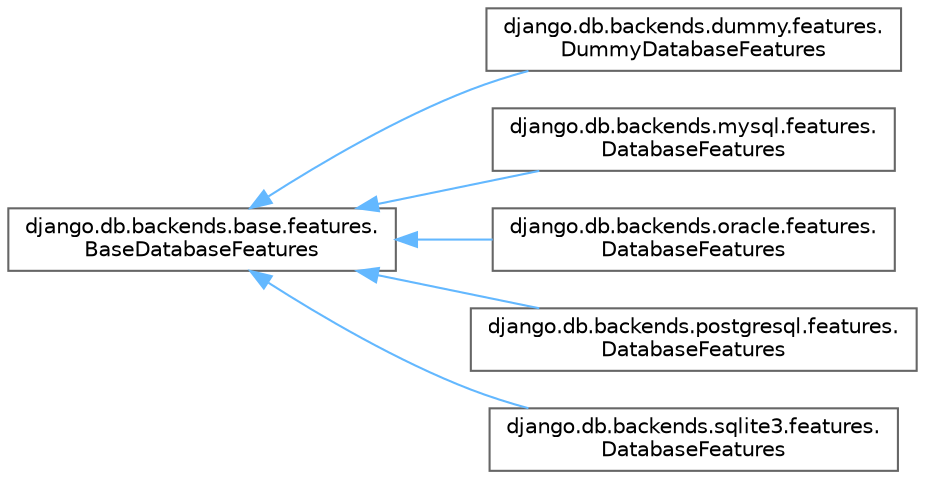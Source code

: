 digraph "Graphical Class Hierarchy"
{
 // LATEX_PDF_SIZE
  bgcolor="transparent";
  edge [fontname=Helvetica,fontsize=10,labelfontname=Helvetica,labelfontsize=10];
  node [fontname=Helvetica,fontsize=10,shape=box,height=0.2,width=0.4];
  rankdir="LR";
  Node0 [id="Node000000",label="django.db.backends.base.features.\lBaseDatabaseFeatures",height=0.2,width=0.4,color="grey40", fillcolor="white", style="filled",URL="$classdjango_1_1db_1_1backends_1_1base_1_1features_1_1_base_database_features.html",tooltip=" "];
  Node0 -> Node1 [id="edge1404_Node000000_Node000001",dir="back",color="steelblue1",style="solid",tooltip=" "];
  Node1 [id="Node000001",label="django.db.backends.dummy.features.\lDummyDatabaseFeatures",height=0.2,width=0.4,color="grey40", fillcolor="white", style="filled",URL="$classdjango_1_1db_1_1backends_1_1dummy_1_1features_1_1_dummy_database_features.html",tooltip=" "];
  Node0 -> Node2 [id="edge1405_Node000000_Node000002",dir="back",color="steelblue1",style="solid",tooltip=" "];
  Node2 [id="Node000002",label="django.db.backends.mysql.features.\lDatabaseFeatures",height=0.2,width=0.4,color="grey40", fillcolor="white", style="filled",URL="$classdjango_1_1db_1_1backends_1_1mysql_1_1features_1_1_database_features.html",tooltip=" "];
  Node0 -> Node3 [id="edge1406_Node000000_Node000003",dir="back",color="steelblue1",style="solid",tooltip=" "];
  Node3 [id="Node000003",label="django.db.backends.oracle.features.\lDatabaseFeatures",height=0.2,width=0.4,color="grey40", fillcolor="white", style="filled",URL="$classdjango_1_1db_1_1backends_1_1oracle_1_1features_1_1_database_features.html",tooltip=" "];
  Node0 -> Node4 [id="edge1407_Node000000_Node000004",dir="back",color="steelblue1",style="solid",tooltip=" "];
  Node4 [id="Node000004",label="django.db.backends.postgresql.features.\lDatabaseFeatures",height=0.2,width=0.4,color="grey40", fillcolor="white", style="filled",URL="$classdjango_1_1db_1_1backends_1_1postgresql_1_1features_1_1_database_features.html",tooltip=" "];
  Node0 -> Node5 [id="edge1408_Node000000_Node000005",dir="back",color="steelblue1",style="solid",tooltip=" "];
  Node5 [id="Node000005",label="django.db.backends.sqlite3.features.\lDatabaseFeatures",height=0.2,width=0.4,color="grey40", fillcolor="white", style="filled",URL="$classdjango_1_1db_1_1backends_1_1sqlite3_1_1features_1_1_database_features.html",tooltip=" "];
}
